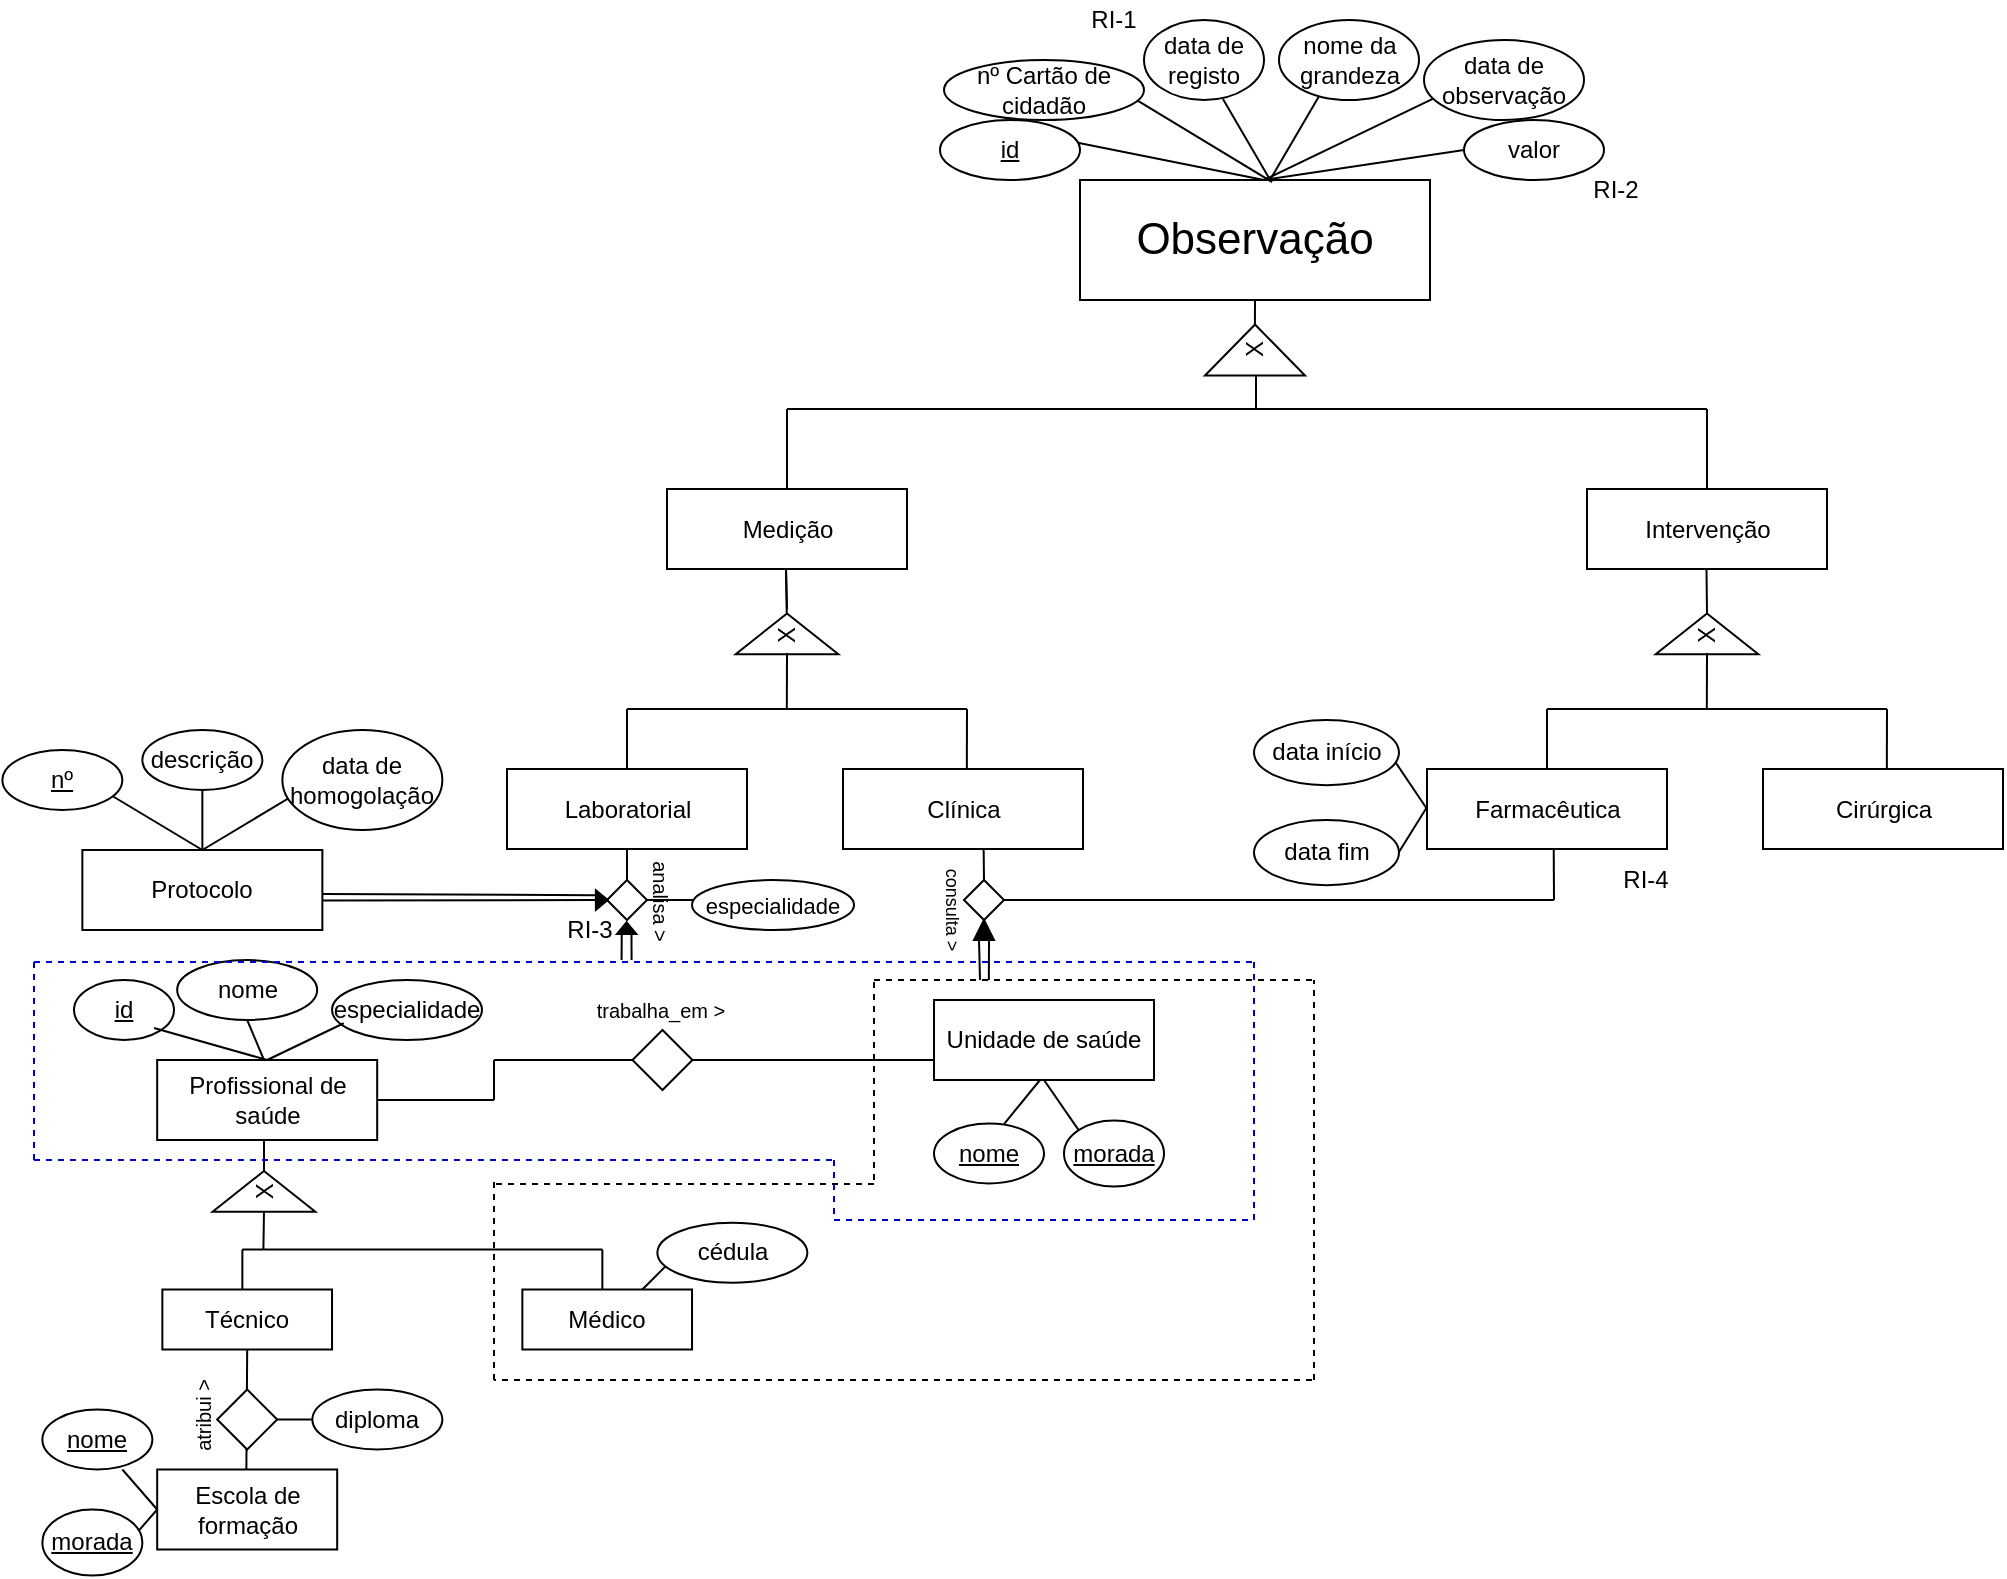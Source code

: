 <mxfile version="13.8.0" type="device"><diagram id="68DZS1zB4qRGGNou_A_u" name="Projeto BD"><mxGraphModel dx="1278" dy="547" grid="1" gridSize="10" guides="1" tooltips="1" connect="1" arrows="1" fold="1" page="1" pageScale="1" pageWidth="1169" pageHeight="827" math="0" shadow="0"><root><mxCell id="0"/><mxCell id="1" parent="0"/><mxCell id="xj8hb3IrDAaD1pLFO9Q3-1" value="&lt;font style=&quot;font-size: 22px&quot;&gt;Observação&lt;/font&gt;" style="whiteSpace=wrap;html=1;" parent="1" vertex="1"><mxGeometry x="543" y="100" width="175" height="60" as="geometry"/></mxCell><mxCell id="xj8hb3IrDAaD1pLFO9Q3-2" value="" style="endArrow=none;html=1;entryX=0;entryY=0.5;entryDx=0;entryDy=0;" parent="1" target="xj8hb3IrDAaD1pLFO9Q3-9" edge="1"><mxGeometry width="50" height="50" relative="1" as="geometry"><mxPoint x="635" y="100" as="sourcePoint"/><mxPoint x="725" y="80" as="targetPoint"/><Array as="points"/></mxGeometry></mxCell><mxCell id="xj8hb3IrDAaD1pLFO9Q3-3" value="" style="endArrow=none;html=1;" parent="1" edge="1"><mxGeometry width="50" height="50" relative="1" as="geometry"><mxPoint x="635" y="100" as="sourcePoint"/><mxPoint x="535" y="80" as="targetPoint"/><Array as="points"/></mxGeometry></mxCell><mxCell id="xj8hb3IrDAaD1pLFO9Q3-4" value="" style="endArrow=none;html=1;entryX=0.658;entryY=0.986;entryDx=0;entryDy=0;entryPerimeter=0;exitX=0.543;exitY=-0.003;exitDx=0;exitDy=0;exitPerimeter=0;" parent="1" source="xj8hb3IrDAaD1pLFO9Q3-1" target="xj8hb3IrDAaD1pLFO9Q3-12" edge="1"><mxGeometry width="50" height="50" relative="1" as="geometry"><mxPoint x="639" y="102" as="sourcePoint"/><mxPoint x="615" y="60" as="targetPoint"/><Array as="points"/></mxGeometry></mxCell><mxCell id="xj8hb3IrDAaD1pLFO9Q3-5" value="" style="endArrow=none;html=1;exitX=0.549;exitY=0.017;exitDx=0;exitDy=0;exitPerimeter=0;entryX=0.966;entryY=0.674;entryDx=0;entryDy=0;entryPerimeter=0;" parent="1" source="xj8hb3IrDAaD1pLFO9Q3-1" target="xj8hb3IrDAaD1pLFO9Q3-13" edge="1"><mxGeometry width="50" height="50" relative="1" as="geometry"><mxPoint x="645" y="100" as="sourcePoint"/><mxPoint x="575" y="60" as="targetPoint"/><Array as="points"/></mxGeometry></mxCell><mxCell id="xj8hb3IrDAaD1pLFO9Q3-6" value="" style="endArrow=none;html=1;entryX=0.074;entryY=0.717;entryDx=0;entryDy=0;entryPerimeter=0;" parent="1" target="xj8hb3IrDAaD1pLFO9Q3-10" edge="1"><mxGeometry width="50" height="50" relative="1" as="geometry"><mxPoint x="635" y="100" as="sourcePoint"/><mxPoint x="705" y="60" as="targetPoint"/><Array as="points"/></mxGeometry></mxCell><mxCell id="xj8hb3IrDAaD1pLFO9Q3-7" value="" style="endArrow=none;html=1;entryX=0.291;entryY=0.937;entryDx=0;entryDy=0;entryPerimeter=0;" parent="1" target="xj8hb3IrDAaD1pLFO9Q3-11" edge="1"><mxGeometry width="50" height="50" relative="1" as="geometry"><mxPoint x="638" y="100" as="sourcePoint"/><mxPoint x="662.64" y="59.0" as="targetPoint"/><Array as="points"/></mxGeometry></mxCell><mxCell id="xj8hb3IrDAaD1pLFO9Q3-9" value="valor" style="ellipse;whiteSpace=wrap;html=1;" parent="1" vertex="1"><mxGeometry x="735" y="70" width="70" height="30" as="geometry"/></mxCell><mxCell id="xj8hb3IrDAaD1pLFO9Q3-10" value="data de observação" style="ellipse;whiteSpace=wrap;html=1;" parent="1" vertex="1"><mxGeometry x="715" y="30" width="80" height="40" as="geometry"/></mxCell><mxCell id="xj8hb3IrDAaD1pLFO9Q3-11" value="nome da grandeza" style="ellipse;whiteSpace=wrap;html=1;" parent="1" vertex="1"><mxGeometry x="642.5" y="20" width="70" height="40" as="geometry"/></mxCell><mxCell id="xj8hb3IrDAaD1pLFO9Q3-12" value="data de registo" style="ellipse;whiteSpace=wrap;html=1;" parent="1" vertex="1"><mxGeometry x="575" y="20" width="60" height="40" as="geometry"/></mxCell><mxCell id="xj8hb3IrDAaD1pLFO9Q3-13" value="nº Cartão de cidadão" style="ellipse;whiteSpace=wrap;html=1;" parent="1" vertex="1"><mxGeometry x="475" y="40" width="100" height="30" as="geometry"/></mxCell><mxCell id="xj8hb3IrDAaD1pLFO9Q3-14" value="&lt;u&gt;id&lt;/u&gt;" style="ellipse;whiteSpace=wrap;html=1;" parent="1" vertex="1"><mxGeometry x="473" y="70" width="70" height="30" as="geometry"/></mxCell><mxCell id="xj8hb3IrDAaD1pLFO9Q3-17" value="" style="endArrow=none;html=1;exitX=0.927;exitY=0.499;exitDx=0;exitDy=0;entryX=0.5;entryY=1;entryDx=0;entryDy=0;exitPerimeter=0;" parent="1" source="xj8hb3IrDAaD1pLFO9Q3-19" target="xj8hb3IrDAaD1pLFO9Q3-1" edge="1"><mxGeometry width="50" height="50" relative="1" as="geometry"><mxPoint x="630" y="190" as="sourcePoint"/><mxPoint x="630" y="160" as="targetPoint"/></mxGeometry></mxCell><mxCell id="xj8hb3IrDAaD1pLFO9Q3-19" value="X" style="triangle;whiteSpace=wrap;html=1;rotation=-90;" parent="1" vertex="1"><mxGeometry x="617.75" y="160" width="25.5" height="50" as="geometry"/></mxCell><mxCell id="xj8hb3IrDAaD1pLFO9Q3-21" value="" style="endArrow=none;html=1;" parent="1" edge="1"><mxGeometry width="50" height="50" relative="1" as="geometry"><mxPoint x="631" y="215" as="sourcePoint"/><mxPoint x="631" y="198" as="targetPoint"/></mxGeometry></mxCell><mxCell id="xj8hb3IrDAaD1pLFO9Q3-22" value="" style="endArrow=none;html=1;" parent="1" edge="1"><mxGeometry width="50" height="50" relative="1" as="geometry"><mxPoint x="396.5" y="214.5" as="sourcePoint"/><mxPoint x="856.5" y="214.5" as="targetPoint"/><Array as="points"><mxPoint x="682" y="214.5"/></Array></mxGeometry></mxCell><mxCell id="xj8hb3IrDAaD1pLFO9Q3-23" value="" style="endArrow=none;html=1;" parent="1" edge="1"><mxGeometry width="50" height="50" relative="1" as="geometry"><mxPoint x="396.5" y="254.5" as="sourcePoint"/><mxPoint x="396.5" y="214.5" as="targetPoint"/></mxGeometry></mxCell><mxCell id="xj8hb3IrDAaD1pLFO9Q3-24" value="" style="endArrow=none;html=1;" parent="1" edge="1"><mxGeometry width="50" height="50" relative="1" as="geometry"><mxPoint x="856.5" y="254.5" as="sourcePoint"/><mxPoint x="856.5" y="214.5" as="targetPoint"/></mxGeometry></mxCell><mxCell id="xj8hb3IrDAaD1pLFO9Q3-25" value="Intervenção" style="rounded=0;whiteSpace=wrap;html=1;" parent="1" vertex="1"><mxGeometry x="796.5" y="254.5" width="120" height="40" as="geometry"/></mxCell><mxCell id="xj8hb3IrDAaD1pLFO9Q3-27" value="Laboratorial" style="rounded=0;whiteSpace=wrap;html=1;" parent="1" vertex="1"><mxGeometry x="256.5" y="394.5" width="120" height="40" as="geometry"/></mxCell><mxCell id="xj8hb3IrDAaD1pLFO9Q3-28" value="&lt;div&gt;RI-2&lt;br&gt;&lt;/div&gt;" style="text;html=1;strokeColor=none;fillColor=none;align=center;verticalAlign=middle;whiteSpace=wrap;rounded=0;" parent="1" vertex="1"><mxGeometry x="776.33" y="90" width="70" height="30" as="geometry"/></mxCell><mxCell id="xj8hb3IrDAaD1pLFO9Q3-29" value="" style="endArrow=none;html=1;" parent="1" edge="1"><mxGeometry width="50" height="50" relative="1" as="geometry"><mxPoint x="396.5" y="324.5" as="sourcePoint"/><mxPoint x="396" y="294.5" as="targetPoint"/></mxGeometry></mxCell><mxCell id="xj8hb3IrDAaD1pLFO9Q3-30" value="X" style="triangle;whiteSpace=wrap;html=1;rotation=-90;" parent="1" vertex="1"><mxGeometry x="386.33" y="301.25" width="20.35" height="51.37" as="geometry"/></mxCell><mxCell id="xj8hb3IrDAaD1pLFO9Q3-32" value="" style="endArrow=none;html=1;" parent="1" edge="1"><mxGeometry width="50" height="50" relative="1" as="geometry"><mxPoint x="316.5" y="364.5" as="sourcePoint"/><mxPoint x="486.5" y="364.5" as="targetPoint"/><Array as="points"><mxPoint x="452" y="364.5"/></Array></mxGeometry></mxCell><mxCell id="xj8hb3IrDAaD1pLFO9Q3-33" value="" style="endArrow=none;html=1;" parent="1" edge="1"><mxGeometry width="50" height="50" relative="1" as="geometry"><mxPoint x="396.42" y="364.5" as="sourcePoint"/><mxPoint x="396.5" y="336.5" as="targetPoint"/></mxGeometry></mxCell><mxCell id="xj8hb3IrDAaD1pLFO9Q3-34" value="" style="endArrow=none;html=1;entryX=0;entryY=0.5;entryDx=0;entryDy=0;exitX=0.516;exitY=0;exitDx=0;exitDy=0;exitPerimeter=0;" parent="1" source="xj8hb3IrDAaD1pLFO9Q3-37" edge="1"><mxGeometry width="50" height="50" relative="1" as="geometry"><mxPoint x="486.75" y="389" as="sourcePoint"/><mxPoint x="486.5" y="364.5" as="targetPoint"/></mxGeometry></mxCell><mxCell id="xj8hb3IrDAaD1pLFO9Q3-35" value="" style="endArrow=none;html=1;entryX=0;entryY=0.5;entryDx=0;entryDy=0;exitX=0.5;exitY=0;exitDx=0;exitDy=0;" parent="1" source="xj8hb3IrDAaD1pLFO9Q3-27" edge="1"><mxGeometry width="50" height="50" relative="1" as="geometry"><mxPoint x="316.75" y="389" as="sourcePoint"/><mxPoint x="316.5" y="364.5" as="targetPoint"/></mxGeometry></mxCell><mxCell id="xj8hb3IrDAaD1pLFO9Q3-36" value="Medição" style="rounded=0;whiteSpace=wrap;html=1;" parent="1" vertex="1"><mxGeometry x="336.5" y="254.5" width="120" height="40" as="geometry"/></mxCell><mxCell id="xj8hb3IrDAaD1pLFO9Q3-37" value="Clínica" style="rounded=0;whiteSpace=wrap;html=1;" parent="1" vertex="1"><mxGeometry x="424.5" y="394.5" width="120" height="40" as="geometry"/></mxCell><mxCell id="xj8hb3IrDAaD1pLFO9Q3-38" value="Protocolo" style="rounded=0;whiteSpace=wrap;html=1;" parent="1" vertex="1"><mxGeometry x="44.18" y="435" width="120" height="40" as="geometry"/></mxCell><mxCell id="xj8hb3IrDAaD1pLFO9Q3-39" value="" style="endArrow=none;html=1;exitX=0.5;exitY=0;exitDx=0;exitDy=0;" parent="1" source="xj8hb3IrDAaD1pLFO9Q3-38" edge="1"><mxGeometry width="50" height="50" relative="1" as="geometry"><mxPoint x="144.18" y="405" as="sourcePoint"/><mxPoint x="104.18" y="405" as="targetPoint"/><Array as="points"/></mxGeometry></mxCell><mxCell id="xj8hb3IrDAaD1pLFO9Q3-40" value="" style="endArrow=none;html=1;" parent="1" edge="1"><mxGeometry width="50" height="50" relative="1" as="geometry"><mxPoint x="154.18" y="405" as="sourcePoint"/><mxPoint x="104.18" y="435" as="targetPoint"/><Array as="points"/></mxGeometry></mxCell><mxCell id="xj8hb3IrDAaD1pLFO9Q3-41" value="" style="endArrow=none;html=1;" parent="1" edge="1"><mxGeometry width="50" height="50" relative="1" as="geometry"><mxPoint x="104.18" y="435" as="sourcePoint"/><mxPoint x="54.18" y="405" as="targetPoint"/><Array as="points"/></mxGeometry></mxCell><mxCell id="xj8hb3IrDAaD1pLFO9Q3-42" value="data de homogolação" style="ellipse;whiteSpace=wrap;html=1;" parent="1" vertex="1"><mxGeometry x="144.18" y="375" width="80" height="50" as="geometry"/></mxCell><mxCell id="xj8hb3IrDAaD1pLFO9Q3-43" value="descrição" style="ellipse;whiteSpace=wrap;html=1;" parent="1" vertex="1"><mxGeometry x="74.18" y="375" width="60" height="30" as="geometry"/></mxCell><mxCell id="xj8hb3IrDAaD1pLFO9Q3-44" value="&lt;u&gt;nº&lt;/u&gt;" style="ellipse;whiteSpace=wrap;html=1;" parent="1" vertex="1"><mxGeometry x="4.18" y="385" width="60" height="30" as="geometry"/></mxCell><mxCell id="xj8hb3IrDAaD1pLFO9Q3-45" value="Profissional de saúde" style="rounded=0;whiteSpace=wrap;html=1;" parent="1" vertex="1"><mxGeometry x="81.59" y="540" width="110" height="40" as="geometry"/></mxCell><mxCell id="xj8hb3IrDAaD1pLFO9Q3-46" value="" style="endArrow=none;html=1;" parent="1" edge="1"><mxGeometry width="50" height="50" relative="1" as="geometry"><mxPoint x="396.5" y="314.5" as="sourcePoint"/><mxPoint x="396" y="294.5" as="targetPoint"/></mxGeometry></mxCell><mxCell id="xj8hb3IrDAaD1pLFO9Q3-47" value="X" style="triangle;whiteSpace=wrap;html=1;rotation=-90;" parent="1" vertex="1"><mxGeometry x="124.81" y="580" width="20.35" height="51.37" as="geometry"/></mxCell><mxCell id="xj8hb3IrDAaD1pLFO9Q3-48" value="" style="endArrow=none;html=1;" parent="1" edge="1"><mxGeometry width="50" height="50" relative="1" as="geometry"><mxPoint x="124.18" y="634.75" as="sourcePoint"/><mxPoint x="304.18" y="634.75" as="targetPoint"/><Array as="points"><mxPoint x="269.68" y="634.75"/></Array></mxGeometry></mxCell><mxCell id="xj8hb3IrDAaD1pLFO9Q3-49" value="" style="endArrow=none;html=1;entryX=0;entryY=0.5;entryDx=0;entryDy=0;" parent="1" target="xj8hb3IrDAaD1pLFO9Q3-47" edge="1"><mxGeometry width="50" height="50" relative="1" as="geometry"><mxPoint x="134.7" y="634.75" as="sourcePoint"/><mxPoint x="134.7" y="610" as="targetPoint"/></mxGeometry></mxCell><mxCell id="xj8hb3IrDAaD1pLFO9Q3-50" value="" style="endArrow=none;html=1;exitX=1;exitY=0.5;exitDx=0;exitDy=0;" parent="1" source="xj8hb3IrDAaD1pLFO9Q3-47" edge="1"><mxGeometry width="50" height="50" relative="1" as="geometry"><mxPoint x="224.99" y="560" as="sourcePoint"/><mxPoint x="135" y="580" as="targetPoint"/></mxGeometry></mxCell><mxCell id="xj8hb3IrDAaD1pLFO9Q3-51" value="" style="endArrow=none;html=1;" parent="1" edge="1"><mxGeometry width="50" height="50" relative="1" as="geometry"><mxPoint x="124.18" y="654.75" as="sourcePoint"/><mxPoint x="124.18" y="634.75" as="targetPoint"/></mxGeometry></mxCell><mxCell id="xj8hb3IrDAaD1pLFO9Q3-52" value="" style="endArrow=none;html=1;" parent="1" edge="1"><mxGeometry width="50" height="50" relative="1" as="geometry"><mxPoint x="304.18" y="654.75" as="sourcePoint"/><mxPoint x="304.18" y="634.75" as="targetPoint"/></mxGeometry></mxCell><mxCell id="xj8hb3IrDAaD1pLFO9Q3-53" value="Médico" style="rounded=0;whiteSpace=wrap;html=1;" parent="1" vertex="1"><mxGeometry x="264.18" y="654.75" width="84.83" height="30" as="geometry"/></mxCell><mxCell id="xj8hb3IrDAaD1pLFO9Q3-54" value="Técnico" style="rounded=0;whiteSpace=wrap;html=1;" parent="1" vertex="1"><mxGeometry x="84.18" y="654.75" width="84.83" height="30" as="geometry"/></mxCell><mxCell id="xj8hb3IrDAaD1pLFO9Q3-55" value="Farmacêutica" style="rounded=0;whiteSpace=wrap;html=1;" parent="1" vertex="1"><mxGeometry x="716.5" y="394.5" width="120" height="40" as="geometry"/></mxCell><mxCell id="xj8hb3IrDAaD1pLFO9Q3-56" value="X" style="triangle;whiteSpace=wrap;html=1;rotation=-90;" parent="1" vertex="1"><mxGeometry x="846.33" y="301.25" width="20.35" height="51.37" as="geometry"/></mxCell><mxCell id="xj8hb3IrDAaD1pLFO9Q3-57" value="" style="endArrow=none;html=1;" parent="1" edge="1"><mxGeometry width="50" height="50" relative="1" as="geometry"><mxPoint x="776.5" y="364.5" as="sourcePoint"/><mxPoint x="946.5" y="364.5" as="targetPoint"/><Array as="points"><mxPoint x="912" y="364.5"/></Array></mxGeometry></mxCell><mxCell id="xj8hb3IrDAaD1pLFO9Q3-58" value="" style="endArrow=none;html=1;" parent="1" edge="1"><mxGeometry width="50" height="50" relative="1" as="geometry"><mxPoint x="856.42" y="364.5" as="sourcePoint"/><mxPoint x="856.5" y="336.5" as="targetPoint"/></mxGeometry></mxCell><mxCell id="xj8hb3IrDAaD1pLFO9Q3-59" value="" style="endArrow=none;html=1;entryX=0;entryY=0.5;entryDx=0;entryDy=0;exitX=0.516;exitY=0;exitDx=0;exitDy=0;exitPerimeter=0;" parent="1" source="xj8hb3IrDAaD1pLFO9Q3-61" edge="1"><mxGeometry width="50" height="50" relative="1" as="geometry"><mxPoint x="946.75" y="389" as="sourcePoint"/><mxPoint x="946.5" y="364.5" as="targetPoint"/></mxGeometry></mxCell><mxCell id="xj8hb3IrDAaD1pLFO9Q3-60" value="" style="endArrow=none;html=1;entryX=0;entryY=0.5;entryDx=0;entryDy=0;exitX=0.5;exitY=0;exitDx=0;exitDy=0;" parent="1" source="xj8hb3IrDAaD1pLFO9Q3-55" edge="1"><mxGeometry width="50" height="50" relative="1" as="geometry"><mxPoint x="776.75" y="389" as="sourcePoint"/><mxPoint x="776.5" y="364.5" as="targetPoint"/></mxGeometry></mxCell><mxCell id="xj8hb3IrDAaD1pLFO9Q3-61" value="Cirúrgica" style="rounded=0;whiteSpace=wrap;html=1;" parent="1" vertex="1"><mxGeometry x="884.5" y="394.5" width="120" height="40" as="geometry"/></mxCell><mxCell id="xj8hb3IrDAaD1pLFO9Q3-62" value="" style="endArrow=none;html=1;exitX=1;exitY=0.5;exitDx=0;exitDy=0;" parent="1" source="xj8hb3IrDAaD1pLFO9Q3-56" edge="1"><mxGeometry width="50" height="50" relative="1" as="geometry"><mxPoint x="856.75" y="314.5" as="sourcePoint"/><mxPoint x="856.25" y="294.5" as="targetPoint"/></mxGeometry></mxCell><mxCell id="xj8hb3IrDAaD1pLFO9Q3-63" value="especialidade" style="ellipse;whiteSpace=wrap;html=1;" parent="1" vertex="1"><mxGeometry x="169.01" y="500" width="75" height="30" as="geometry"/></mxCell><mxCell id="xj8hb3IrDAaD1pLFO9Q3-64" value="nome" style="ellipse;whiteSpace=wrap;html=1;" parent="1" vertex="1"><mxGeometry x="91.59" y="490" width="70" height="30" as="geometry"/></mxCell><mxCell id="xj8hb3IrDAaD1pLFO9Q3-65" value="&lt;u&gt;id&lt;/u&gt;" style="ellipse;whiteSpace=wrap;html=1;" parent="1" vertex="1"><mxGeometry x="40.0" y="500" width="50" height="30" as="geometry"/></mxCell><mxCell id="xj8hb3IrDAaD1pLFO9Q3-66" value="" style="endArrow=none;html=1;entryX=0.078;entryY=0.721;entryDx=0;entryDy=0;exitX=0.5;exitY=0;exitDx=0;exitDy=0;entryPerimeter=0;" parent="1" source="xj8hb3IrDAaD1pLFO9Q3-45" target="xj8hb3IrDAaD1pLFO9Q3-63" edge="1"><mxGeometry width="50" height="50" relative="1" as="geometry"><mxPoint x="134.99" y="520" as="sourcePoint"/><mxPoint x="180.542" y="505.431" as="targetPoint"/></mxGeometry></mxCell><mxCell id="xj8hb3IrDAaD1pLFO9Q3-67" value="" style="endArrow=none;html=1;entryX=0.5;entryY=1;entryDx=0;entryDy=0;" parent="1" target="xj8hb3IrDAaD1pLFO9Q3-64" edge="1"><mxGeometry width="50" height="50" relative="1" as="geometry"><mxPoint x="135" y="540" as="sourcePoint"/><mxPoint x="135" y="520" as="targetPoint"/></mxGeometry></mxCell><mxCell id="xj8hb3IrDAaD1pLFO9Q3-68" value="" style="endArrow=none;html=1;exitX=0.5;exitY=0;exitDx=0;exitDy=0;" parent="1" source="xj8hb3IrDAaD1pLFO9Q3-45" edge="1"><mxGeometry width="50" height="50" relative="1" as="geometry"><mxPoint x="144.99" y="530" as="sourcePoint"/><mxPoint x="80" y="524" as="targetPoint"/></mxGeometry></mxCell><mxCell id="xj8hb3IrDAaD1pLFO9Q3-69" value="" style="endArrow=none;html=1;" parent="1" edge="1"><mxGeometry width="50" height="50" relative="1" as="geometry"><mxPoint x="324.18" y="654.75" as="sourcePoint"/><mxPoint x="344.18" y="634.75" as="targetPoint"/></mxGeometry></mxCell><mxCell id="xj8hb3IrDAaD1pLFO9Q3-70" value="cédula" style="ellipse;whiteSpace=wrap;html=1;" parent="1" vertex="1"><mxGeometry x="331.68" y="621.37" width="75" height="30" as="geometry"/></mxCell><mxCell id="xj8hb3IrDAaD1pLFO9Q3-71" value="Escola de formação" style="rounded=0;whiteSpace=wrap;html=1;" parent="1" vertex="1"><mxGeometry x="81.59" y="744.75" width="90" height="40" as="geometry"/></mxCell><mxCell id="xj8hb3IrDAaD1pLFO9Q3-72" value="" style="endArrow=none;html=1;entryX=0.5;entryY=1;entryDx=0;entryDy=0;" parent="1" target="xj8hb3IrDAaD1pLFO9Q3-54" edge="1"><mxGeometry width="50" height="50" relative="1" as="geometry"><mxPoint x="126.18" y="744.75" as="sourcePoint"/><mxPoint x="184.18" y="694.75" as="targetPoint"/></mxGeometry></mxCell><mxCell id="xj8hb3IrDAaD1pLFO9Q3-73" value="" style="rhombus;whiteSpace=wrap;html=1;" parent="1" vertex="1"><mxGeometry x="111.59" y="704.75" width="30" height="30" as="geometry"/></mxCell><mxCell id="xj8hb3IrDAaD1pLFO9Q3-74" value="" style="endArrow=none;html=1;exitX=1;exitY=0.5;exitDx=0;exitDy=0;" parent="1" source="xj8hb3IrDAaD1pLFO9Q3-73" edge="1"><mxGeometry width="50" height="50" relative="1" as="geometry"><mxPoint x="141.59" y="724.75" as="sourcePoint"/><mxPoint x="164.18" y="719.75" as="targetPoint"/></mxGeometry></mxCell><mxCell id="xj8hb3IrDAaD1pLFO9Q3-75" value="diploma" style="ellipse;whiteSpace=wrap;html=1;" parent="1" vertex="1"><mxGeometry x="159.18" y="704.75" width="65" height="30" as="geometry"/></mxCell><mxCell id="xj8hb3IrDAaD1pLFO9Q3-77" value="" style="endArrow=none;html=1;exitX=0;exitY=0.5;exitDx=0;exitDy=0;" parent="1" source="xj8hb3IrDAaD1pLFO9Q3-71" edge="1"><mxGeometry width="50" height="50" relative="1" as="geometry"><mxPoint x="141.59" y="804.75" as="sourcePoint"/><mxPoint x="64.18" y="744.75" as="targetPoint"/></mxGeometry></mxCell><mxCell id="xj8hb3IrDAaD1pLFO9Q3-78" value="" style="endArrow=none;html=1;exitX=0;exitY=0.5;exitDx=0;exitDy=0;" parent="1" source="xj8hb3IrDAaD1pLFO9Q3-71" edge="1"><mxGeometry width="50" height="50" relative="1" as="geometry"><mxPoint x="111.59" y="784.75" as="sourcePoint"/><mxPoint x="64.18" y="784.75" as="targetPoint"/></mxGeometry></mxCell><mxCell id="xj8hb3IrDAaD1pLFO9Q3-79" value="&lt;u&gt;nome&lt;/u&gt;" style="ellipse;whiteSpace=wrap;html=1;" parent="1" vertex="1"><mxGeometry x="24.18" y="714.75" width="55" height="30" as="geometry"/></mxCell><mxCell id="xj8hb3IrDAaD1pLFO9Q3-80" value="&lt;u&gt;morada&lt;/u&gt;" style="ellipse;whiteSpace=wrap;html=1;" parent="1" vertex="1"><mxGeometry x="24.18" y="764.75" width="50" height="33" as="geometry"/></mxCell><mxCell id="xj8hb3IrDAaD1pLFO9Q3-84" value="Unidade de saúde" style="rounded=0;whiteSpace=wrap;html=1;" parent="1" vertex="1"><mxGeometry x="470" y="510" width="110" height="40" as="geometry"/></mxCell><mxCell id="xj8hb3IrDAaD1pLFO9Q3-85" value="&lt;u&gt;nome&lt;/u&gt;" style="ellipse;whiteSpace=wrap;html=1;" parent="1" vertex="1"><mxGeometry x="470" y="571.75" width="55" height="30" as="geometry"/></mxCell><mxCell id="xj8hb3IrDAaD1pLFO9Q3-86" value="&lt;u&gt;morada&lt;/u&gt;" style="ellipse;whiteSpace=wrap;html=1;" parent="1" vertex="1"><mxGeometry x="535" y="570.25" width="50" height="33" as="geometry"/></mxCell><mxCell id="xj8hb3IrDAaD1pLFO9Q3-87" value="" style="endArrow=none;html=1;exitX=0.64;exitY=0.002;exitDx=0;exitDy=0;exitPerimeter=0;" parent="1" source="xj8hb3IrDAaD1pLFO9Q3-85" edge="1"><mxGeometry width="50" height="50" relative="1" as="geometry"><mxPoint x="500" y="573" as="sourcePoint"/><mxPoint x="523" y="550" as="targetPoint"/></mxGeometry></mxCell><mxCell id="xj8hb3IrDAaD1pLFO9Q3-88" value="" style="endArrow=none;html=1;entryX=0.5;entryY=1;entryDx=0;entryDy=0;exitX=0;exitY=0;exitDx=0;exitDy=0;" parent="1" source="xj8hb3IrDAaD1pLFO9Q3-86" target="xj8hb3IrDAaD1pLFO9Q3-84" edge="1"><mxGeometry width="50" height="50" relative="1" as="geometry"><mxPoint x="520" y="573" as="sourcePoint"/><mxPoint x="543" y="550" as="targetPoint"/></mxGeometry></mxCell><mxCell id="xj8hb3IrDAaD1pLFO9Q3-89" value="" style="endArrow=none;dashed=1;html=1;" parent="1" edge="1"><mxGeometry width="50" height="50" relative="1" as="geometry"><mxPoint x="440" y="500" as="sourcePoint"/><mxPoint x="660" y="500" as="targetPoint"/></mxGeometry></mxCell><mxCell id="xj8hb3IrDAaD1pLFO9Q3-90" value="" style="endArrow=none;dashed=1;html=1;" parent="1" edge="1"><mxGeometry width="50" height="50" relative="1" as="geometry"><mxPoint x="660" y="700" as="sourcePoint"/><mxPoint x="660" y="500" as="targetPoint"/></mxGeometry></mxCell><mxCell id="xj8hb3IrDAaD1pLFO9Q3-91" value="" style="endArrow=none;dashed=1;html=1;" parent="1" edge="1"><mxGeometry width="50" height="50" relative="1" as="geometry"><mxPoint x="659" y="700" as="sourcePoint"/><mxPoint x="250" y="700" as="targetPoint"/></mxGeometry></mxCell><mxCell id="xj8hb3IrDAaD1pLFO9Q3-92" value="" style="endArrow=none;dashed=1;html=1;" parent="1" edge="1"><mxGeometry width="50" height="50" relative="1" as="geometry"><mxPoint x="250.0" y="700" as="sourcePoint"/><mxPoint x="250" y="600" as="targetPoint"/></mxGeometry></mxCell><mxCell id="xj8hb3IrDAaD1pLFO9Q3-93" value="" style="endArrow=none;dashed=1;html=1;" parent="1" edge="1"><mxGeometry width="50" height="50" relative="1" as="geometry"><mxPoint x="440" y="602" as="sourcePoint"/><mxPoint x="250" y="602" as="targetPoint"/></mxGeometry></mxCell><mxCell id="xj8hb3IrDAaD1pLFO9Q3-94" value="" style="endArrow=none;dashed=1;html=1;" parent="1" edge="1"><mxGeometry width="50" height="50" relative="1" as="geometry"><mxPoint x="440" y="600" as="sourcePoint"/><mxPoint x="440" y="500" as="targetPoint"/></mxGeometry></mxCell><mxCell id="xj8hb3IrDAaD1pLFO9Q3-96" value="" style="endArrow=none;html=1;entryX=0;entryY=0.75;entryDx=0;entryDy=0;" parent="1" target="xj8hb3IrDAaD1pLFO9Q3-98" edge="1"><mxGeometry width="50" height="50" relative="1" as="geometry"><mxPoint x="497.43" y="500" as="sourcePoint"/><mxPoint x="497.43" y="470" as="targetPoint"/></mxGeometry></mxCell><mxCell id="xj8hb3IrDAaD1pLFO9Q3-97" value="" style="endArrow=none;html=1;entryX=0;entryY=0.25;entryDx=0;entryDy=0;" parent="1" target="xj8hb3IrDAaD1pLFO9Q3-98" edge="1"><mxGeometry width="50" height="50" relative="1" as="geometry"><mxPoint x="493" y="500" as="sourcePoint"/><mxPoint x="494.93" y="470" as="targetPoint"/></mxGeometry></mxCell><mxCell id="xj8hb3IrDAaD1pLFO9Q3-98" value="" style="triangle;whiteSpace=wrap;html=1;fillColor=#000000;rotation=-90;" parent="1" vertex="1"><mxGeometry x="490" y="470" width="10" height="10" as="geometry"/></mxCell><mxCell id="xj8hb3IrDAaD1pLFO9Q3-100" value="" style="rhombus;whiteSpace=wrap;html=1;fillColor=#FFFFFF;" parent="1" vertex="1"><mxGeometry x="485" y="450" width="20" height="20" as="geometry"/></mxCell><mxCell id="xj8hb3IrDAaD1pLFO9Q3-101" value="" style="endArrow=none;html=1;entryX=0.586;entryY=1.009;entryDx=0;entryDy=0;entryPerimeter=0;exitX=0.5;exitY=0;exitDx=0;exitDy=0;" parent="1" source="xj8hb3IrDAaD1pLFO9Q3-100" target="xj8hb3IrDAaD1pLFO9Q3-37" edge="1"><mxGeometry width="50" height="50" relative="1" as="geometry"><mxPoint x="460" y="490" as="sourcePoint"/><mxPoint x="510" y="440" as="targetPoint"/></mxGeometry></mxCell><mxCell id="xj8hb3IrDAaD1pLFO9Q3-102" value="&lt;font style=&quot;font-size: 10px&quot;&gt;atribui &amp;gt;&lt;/font&gt;" style="text;html=1;strokeColor=none;fillColor=none;align=center;verticalAlign=middle;whiteSpace=wrap;rounded=0;rotation=270;" parent="1" vertex="1"><mxGeometry x="82.23" y="712.16" width="45.18" height="10" as="geometry"/></mxCell><mxCell id="xj8hb3IrDAaD1pLFO9Q3-103" value="&lt;font style=&quot;font-size: 9px&quot;&gt;consulta &amp;gt;&lt;/font&gt;" style="text;html=1;strokeColor=none;fillColor=none;align=center;verticalAlign=middle;whiteSpace=wrap;rounded=0;rotation=90;" parent="1" vertex="1"><mxGeometry x="455" y="460" width="50" height="10" as="geometry"/></mxCell><mxCell id="xj8hb3IrDAaD1pLFO9Q3-104" value="" style="endArrow=none;html=1;exitX=1;exitY=0.5;exitDx=0;exitDy=0;" parent="1" source="xj8hb3IrDAaD1pLFO9Q3-100" edge="1"><mxGeometry width="50" height="50" relative="1" as="geometry"><mxPoint x="490" y="470" as="sourcePoint"/><mxPoint x="780" y="460" as="targetPoint"/></mxGeometry></mxCell><mxCell id="xj8hb3IrDAaD1pLFO9Q3-105" value="" style="endArrow=none;html=1;entryX=0.528;entryY=0.994;entryDx=0;entryDy=0;entryPerimeter=0;" parent="1" target="xj8hb3IrDAaD1pLFO9Q3-55" edge="1"><mxGeometry width="50" height="50" relative="1" as="geometry"><mxPoint x="780" y="460" as="sourcePoint"/><mxPoint x="830" y="410" as="targetPoint"/></mxGeometry></mxCell><mxCell id="xj8hb3IrDAaD1pLFO9Q3-106" value="" style="endArrow=none;html=1;exitX=0;exitY=0.5;exitDx=0;exitDy=0;" parent="1" source="xj8hb3IrDAaD1pLFO9Q3-55" edge="1"><mxGeometry width="50" height="50" relative="1" as="geometry"><mxPoint x="630" y="430" as="sourcePoint"/><mxPoint x="700" y="390" as="targetPoint"/></mxGeometry></mxCell><mxCell id="xj8hb3IrDAaD1pLFO9Q3-107" value="" style="endArrow=none;html=1;exitX=0;exitY=0.5;exitDx=0;exitDy=0;" parent="1" edge="1"><mxGeometry width="50" height="50" relative="1" as="geometry"><mxPoint x="716.5" y="413.5" as="sourcePoint"/><mxPoint x="700" y="440" as="targetPoint"/></mxGeometry></mxCell><mxCell id="xj8hb3IrDAaD1pLFO9Q3-108" value="data início" style="ellipse;whiteSpace=wrap;html=1;fillColor=#FFFFFF;" parent="1" vertex="1"><mxGeometry x="630" y="370" width="72.5" height="32.62" as="geometry"/></mxCell><mxCell id="xj8hb3IrDAaD1pLFO9Q3-109" value="&lt;div&gt;data fim&lt;/div&gt;" style="ellipse;whiteSpace=wrap;html=1;fillColor=#FFFFFF;" parent="1" vertex="1"><mxGeometry x="630" y="420" width="72.5" height="32.62" as="geometry"/></mxCell><mxCell id="xj8hb3IrDAaD1pLFO9Q3-110" value="" style="endArrow=none;html=1;exitX=1;exitY=0.5;exitDx=0;exitDy=0;entryX=0;entryY=0.75;entryDx=0;entryDy=0;" parent="1" source="xj8hb3IrDAaD1pLFO9Q3-111" target="xj8hb3IrDAaD1pLFO9Q3-84" edge="1"><mxGeometry width="50" height="50" relative="1" as="geometry"><mxPoint x="430" y="600" as="sourcePoint"/><mxPoint x="480" y="545" as="targetPoint"/></mxGeometry></mxCell><mxCell id="xj8hb3IrDAaD1pLFO9Q3-111" value="" style="rhombus;whiteSpace=wrap;html=1;fillColor=#FFFFFF;" parent="1" vertex="1"><mxGeometry x="319.24" y="525" width="30" height="30" as="geometry"/></mxCell><mxCell id="xj8hb3IrDAaD1pLFO9Q3-112" value="" style="endArrow=none;html=1;entryX=0;entryY=0.5;entryDx=0;entryDy=0;" parent="1" target="xj8hb3IrDAaD1pLFO9Q3-111" edge="1"><mxGeometry width="50" height="50" relative="1" as="geometry"><mxPoint x="250" y="540" as="sourcePoint"/><mxPoint x="470.0" y="540" as="targetPoint"/><Array as="points"><mxPoint x="260" y="540"/></Array></mxGeometry></mxCell><mxCell id="xj8hb3IrDAaD1pLFO9Q3-113" value="&lt;font style=&quot;font-size: 10px&quot;&gt;trabalha_em &amp;gt;&lt;/font&gt;" style="text;html=1;strokeColor=none;fillColor=none;align=center;verticalAlign=middle;whiteSpace=wrap;rounded=0;" parent="1" vertex="1"><mxGeometry x="292.76" y="505" width="80.99" height="20" as="geometry"/></mxCell><mxCell id="xj8hb3IrDAaD1pLFO9Q3-114" value="" style="endArrow=none;dashed=1;html=1;strokeColor=#0000CC;" parent="1" edge="1"><mxGeometry width="50" height="50" relative="1" as="geometry"><mxPoint x="20" y="491" as="sourcePoint"/><mxPoint x="630" y="491" as="targetPoint"/></mxGeometry></mxCell><mxCell id="xj8hb3IrDAaD1pLFO9Q3-115" value="" style="endArrow=none;dashed=1;html=1;strokeColor=#0000CC;" parent="1" edge="1"><mxGeometry width="50" height="50" relative="1" as="geometry"><mxPoint x="20" y="590" as="sourcePoint"/><mxPoint x="420" y="590" as="targetPoint"/></mxGeometry></mxCell><mxCell id="xj8hb3IrDAaD1pLFO9Q3-116" value="" style="endArrow=none;dashed=1;html=1;strokeColor=#0000CC;" parent="1" edge="1"><mxGeometry width="50" height="50" relative="1" as="geometry"><mxPoint x="20" y="590" as="sourcePoint"/><mxPoint x="20" y="490" as="targetPoint"/></mxGeometry></mxCell><mxCell id="xj8hb3IrDAaD1pLFO9Q3-117" value="" style="endArrow=none;dashed=1;html=1;strokeColor=#0000CC;" parent="1" edge="1"><mxGeometry width="50" height="50" relative="1" as="geometry"><mxPoint x="420" y="590" as="sourcePoint"/><mxPoint x="420" y="620" as="targetPoint"/></mxGeometry></mxCell><mxCell id="xj8hb3IrDAaD1pLFO9Q3-118" value="" style="endArrow=none;dashed=1;html=1;strokeColor=#0000CC;" parent="1" edge="1"><mxGeometry width="50" height="50" relative="1" as="geometry"><mxPoint x="420" y="620" as="sourcePoint"/><mxPoint x="630" y="620" as="targetPoint"/></mxGeometry></mxCell><mxCell id="xj8hb3IrDAaD1pLFO9Q3-119" value="" style="endArrow=none;dashed=1;html=1;strokeColor=#0000CC;" parent="1" edge="1"><mxGeometry width="50" height="50" relative="1" as="geometry"><mxPoint x="630" y="620" as="sourcePoint"/><mxPoint x="630" y="490" as="targetPoint"/></mxGeometry></mxCell><mxCell id="xj8hb3IrDAaD1pLFO9Q3-122" value="" style="endArrow=none;html=1;entryX=0;entryY=0.75;entryDx=0;entryDy=0;" parent="1" target="xj8hb3IrDAaD1pLFO9Q3-124" edge="1"><mxGeometry width="50" height="50" relative="1" as="geometry"><mxPoint x="318.79" y="490" as="sourcePoint"/><mxPoint x="318.79" y="470" as="targetPoint"/></mxGeometry></mxCell><mxCell id="xj8hb3IrDAaD1pLFO9Q3-123" value="" style="endArrow=none;html=1;exitX=0;exitY=0.25;exitDx=0;exitDy=0;" parent="1" source="xj8hb3IrDAaD1pLFO9Q3-124" edge="1"><mxGeometry width="50" height="50" relative="1" as="geometry"><mxPoint x="313.79" y="470" as="sourcePoint"/><mxPoint x="313.79" y="490" as="targetPoint"/></mxGeometry></mxCell><mxCell id="xj8hb3IrDAaD1pLFO9Q3-124" value="" style="triangle;whiteSpace=wrap;html=1;fillColor=#000000;rotation=-90;" parent="1" vertex="1"><mxGeometry x="313.35" y="469.24" width="5.89" height="9.75" as="geometry"/></mxCell><mxCell id="xj8hb3IrDAaD1pLFO9Q3-126" value="" style="rhombus;whiteSpace=wrap;html=1;fillColor=#FFFFFF;" parent="1" vertex="1"><mxGeometry x="306.5" y="450" width="20" height="20" as="geometry"/></mxCell><mxCell id="xj8hb3IrDAaD1pLFO9Q3-128" value="" style="endArrow=none;html=1;entryX=0.5;entryY=1;entryDx=0;entryDy=0;exitX=0.5;exitY=0;exitDx=0;exitDy=0;" parent="1" source="xj8hb3IrDAaD1pLFO9Q3-126" target="xj8hb3IrDAaD1pLFO9Q3-27" edge="1"><mxGeometry width="50" height="50" relative="1" as="geometry"><mxPoint x="280" y="540" as="sourcePoint"/><mxPoint x="330" y="490" as="targetPoint"/></mxGeometry></mxCell><mxCell id="xj8hb3IrDAaD1pLFO9Q3-129" value="&lt;font style=&quot;font-size: 10px&quot;&gt;analisa &amp;gt;&lt;/font&gt;" style="text;html=1;strokeColor=none;fillColor=none;align=center;verticalAlign=middle;whiteSpace=wrap;rounded=0;rotation=90;" parent="1" vertex="1"><mxGeometry x="306.5" y="453.69" width="53.5" height="12.62" as="geometry"/></mxCell><mxCell id="xj8hb3IrDAaD1pLFO9Q3-130" value="&lt;font style=&quot;font-size: 11px&quot;&gt;especialidade&lt;/font&gt;" style="ellipse;whiteSpace=wrap;html=1;fillColor=#FFFFFF;" parent="1" vertex="1"><mxGeometry x="349.01" y="450" width="80.99" height="25" as="geometry"/></mxCell><mxCell id="xj8hb3IrDAaD1pLFO9Q3-131" value="" style="endArrow=none;html=1;strokeColor=#000000;exitX=1;exitY=0.5;exitDx=0;exitDy=0;" parent="1" source="xj8hb3IrDAaD1pLFO9Q3-126" edge="1"><mxGeometry width="50" height="50" relative="1" as="geometry"><mxPoint x="400" y="520" as="sourcePoint"/><mxPoint x="350" y="460" as="targetPoint"/></mxGeometry></mxCell><mxCell id="xj8hb3IrDAaD1pLFO9Q3-132" value="&lt;div&gt;RI-3&lt;/div&gt;" style="text;html=1;strokeColor=none;fillColor=none;align=center;verticalAlign=middle;whiteSpace=wrap;rounded=0;" parent="1" vertex="1"><mxGeometry x="283.35" y="465" width="30" height="20" as="geometry"/></mxCell><mxCell id="xj8hb3IrDAaD1pLFO9Q3-134" value="" style="endArrow=none;html=1;strokeColor=#000000;exitX=1.002;exitY=0.549;exitDx=0;exitDy=0;exitPerimeter=0;entryX=0;entryY=0.25;entryDx=0;entryDy=0;" parent="1" source="xj8hb3IrDAaD1pLFO9Q3-38" target="xj8hb3IrDAaD1pLFO9Q3-136" edge="1"><mxGeometry width="50" height="50" relative="1" as="geometry"><mxPoint x="164.18" y="455.1" as="sourcePoint"/><mxPoint x="300.12" y="454.86" as="targetPoint"/><Array as="points"/></mxGeometry></mxCell><mxCell id="xj8hb3IrDAaD1pLFO9Q3-136" value="" style="triangle;whiteSpace=wrap;html=1;fillColor=#000000;rotation=-90;direction=south;" parent="1" vertex="1"><mxGeometry x="299.01" y="457.06" width="9.75" height="5.89" as="geometry"/></mxCell><mxCell id="xj8hb3IrDAaD1pLFO9Q3-137" value="" style="endArrow=none;html=1;strokeColor=#000000;exitX=0.999;exitY=0.631;exitDx=0;exitDy=0;exitPerimeter=0;entryX=0;entryY=0.5;entryDx=0;entryDy=0;" parent="1" source="xj8hb3IrDAaD1pLFO9Q3-38" target="xj8hb3IrDAaD1pLFO9Q3-136" edge="1"><mxGeometry width="50" height="50" relative="1" as="geometry"><mxPoint x="164.06" y="460.24" as="sourcePoint"/><mxPoint x="300" y="460" as="targetPoint"/><Array as="points"/></mxGeometry></mxCell><mxCell id="uGyAJxoi4ojz732YQb7E-1" value="RI-1" style="text;html=1;strokeColor=none;fillColor=none;align=center;verticalAlign=middle;whiteSpace=wrap;rounded=0;" parent="1" vertex="1"><mxGeometry x="540" y="10" width="40" height="20" as="geometry"/></mxCell><mxCell id="uGyAJxoi4ojz732YQb7E-3" value="RI-4" style="text;html=1;strokeColor=none;fillColor=none;align=center;verticalAlign=middle;whiteSpace=wrap;rounded=0;" parent="1" vertex="1"><mxGeometry x="806.33" y="440" width="40" height="20" as="geometry"/></mxCell><mxCell id="uGyAJxoi4ojz732YQb7E-6" value="" style="endArrow=none;html=1;" parent="1" edge="1"><mxGeometry width="50" height="50" relative="1" as="geometry"><mxPoint x="250" y="560" as="sourcePoint"/><mxPoint x="250" y="540" as="targetPoint"/></mxGeometry></mxCell><mxCell id="uGyAJxoi4ojz732YQb7E-7" value="" style="endArrow=none;html=1;" parent="1" edge="1"><mxGeometry width="50" height="50" relative="1" as="geometry"><mxPoint x="191.59" y="560" as="sourcePoint"/><mxPoint x="250" y="560" as="targetPoint"/></mxGeometry></mxCell></root></mxGraphModel></diagram></mxfile>